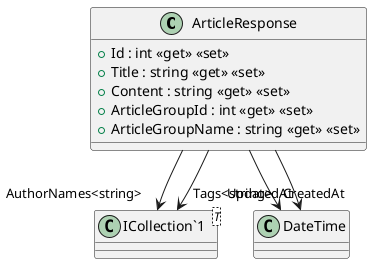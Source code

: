 @startuml
class ArticleResponse {
    + Id : int <<get>> <<set>>
    + Title : string <<get>> <<set>>
    + Content : string <<get>> <<set>>
    + ArticleGroupId : int <<get>> <<set>>
    + ArticleGroupName : string <<get>> <<set>>
}
class "ICollection`1"<T> {
}
ArticleResponse --> "CreatedAt" DateTime
ArticleResponse --> "UpdatedAt" DateTime
ArticleResponse --> "AuthorNames<string>" "ICollection`1"
ArticleResponse --> "Tags<string>" "ICollection`1"
@enduml
